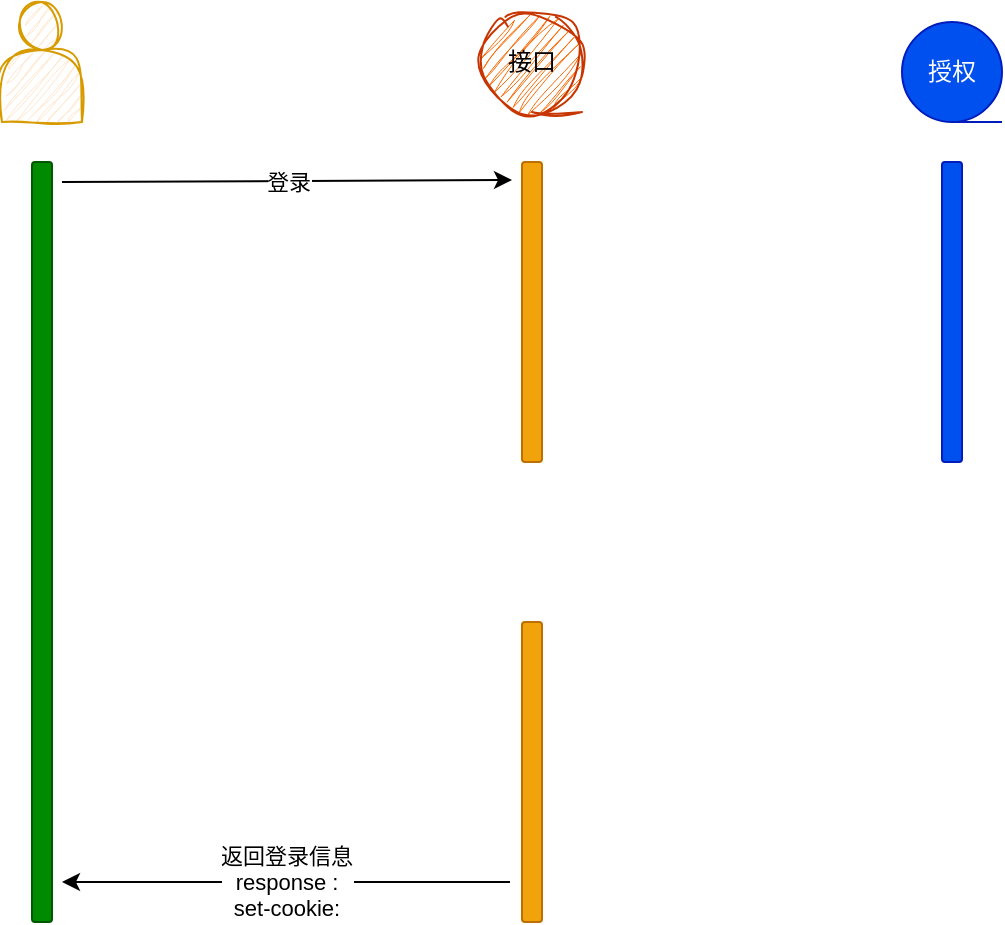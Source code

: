 <mxfile version="23.1.1" type="github">
  <diagram name="第 1 页" id="VUuvQ1qgvpJufilUVMEf">
    <mxGraphModel dx="1813" dy="852" grid="1" gridSize="10" guides="1" tooltips="1" connect="1" arrows="1" fold="1" page="1" pageScale="1" pageWidth="1169" pageHeight="827" math="0" shadow="0">
      <root>
        <mxCell id="0" />
        <mxCell id="1" parent="0" />
        <mxCell id="edZjBlPf1BxKwGKq6yba-1" value="" style="shape=actor;whiteSpace=wrap;html=1;shadow=0;sketch=1;curveFitting=1;jiggle=2;fillColor=#ffe6cc;strokeColor=#d79b00;" vertex="1" parent="1">
          <mxGeometry x="190" y="100" width="40" height="60" as="geometry" />
        </mxCell>
        <mxCell id="edZjBlPf1BxKwGKq6yba-2" value="接口" style="shape=tapeData;whiteSpace=wrap;html=1;perimeter=ellipsePerimeter;fillColor=#fa6800;fontColor=#000000;strokeColor=#C73500;sketch=1;curveFitting=1;jiggle=2;" vertex="1" parent="1">
          <mxGeometry x="430" y="105" width="50" height="50" as="geometry" />
        </mxCell>
        <mxCell id="edZjBlPf1BxKwGKq6yba-4" value="授权" style="shape=tapeData;whiteSpace=wrap;html=1;perimeter=ellipsePerimeter;fillColor=#0050ef;fontColor=#ffffff;strokeColor=#001DBC;" vertex="1" parent="1">
          <mxGeometry x="640" y="110" width="50" height="50" as="geometry" />
        </mxCell>
        <mxCell id="edZjBlPf1BxKwGKq6yba-5" value="" style="rounded=1;whiteSpace=wrap;html=1;fillColor=#008a00;fontColor=#ffffff;strokeColor=#005700;" vertex="1" parent="1">
          <mxGeometry x="205" y="180" width="10" height="380" as="geometry" />
        </mxCell>
        <mxCell id="edZjBlPf1BxKwGKq6yba-6" value="" style="rounded=1;whiteSpace=wrap;html=1;fillColor=#f0a30a;fontColor=#000000;strokeColor=#BD7000;" vertex="1" parent="1">
          <mxGeometry x="450" y="180" width="10" height="150" as="geometry" />
        </mxCell>
        <mxCell id="edZjBlPf1BxKwGKq6yba-8" value="" style="endArrow=classic;html=1;rounded=0;entryX=-0.5;entryY=0.06;entryDx=0;entryDy=0;entryPerimeter=0;" edge="1" parent="1" target="edZjBlPf1BxKwGKq6yba-6">
          <mxGeometry relative="1" as="geometry">
            <mxPoint x="220" y="190" as="sourcePoint" />
            <mxPoint x="320" y="190" as="targetPoint" />
          </mxGeometry>
        </mxCell>
        <mxCell id="edZjBlPf1BxKwGKq6yba-9" value="登录" style="edgeLabel;resizable=0;html=1;align=center;verticalAlign=middle;" connectable="0" vertex="1" parent="edZjBlPf1BxKwGKq6yba-8">
          <mxGeometry relative="1" as="geometry" />
        </mxCell>
        <mxCell id="edZjBlPf1BxKwGKq6yba-10" value="" style="rounded=1;whiteSpace=wrap;html=1;fillColor=#0050ef;fontColor=#ffffff;strokeColor=#001DBC;" vertex="1" parent="1">
          <mxGeometry x="660" y="180" width="10" height="150" as="geometry" />
        </mxCell>
        <mxCell id="edZjBlPf1BxKwGKq6yba-11" value="" style="endArrow=classic;html=1;rounded=0;exitX=-0.6;exitY=0.867;exitDx=0;exitDy=0;exitPerimeter=0;" edge="1" parent="1" source="edZjBlPf1BxKwGKq6yba-13">
          <mxGeometry relative="1" as="geometry">
            <mxPoint x="360" y="540" as="sourcePoint" />
            <mxPoint x="220" y="540" as="targetPoint" />
          </mxGeometry>
        </mxCell>
        <mxCell id="edZjBlPf1BxKwGKq6yba-12" value="返回登录信息&lt;br&gt;response :&lt;br&gt;set-cookie:" style="edgeLabel;resizable=0;html=1;align=center;verticalAlign=middle;" connectable="0" vertex="1" parent="edZjBlPf1BxKwGKq6yba-11">
          <mxGeometry relative="1" as="geometry" />
        </mxCell>
        <mxCell id="edZjBlPf1BxKwGKq6yba-13" value="" style="rounded=1;whiteSpace=wrap;html=1;fillColor=#f0a30a;fontColor=#000000;strokeColor=#BD7000;" vertex="1" parent="1">
          <mxGeometry x="450" y="410" width="10" height="150" as="geometry" />
        </mxCell>
      </root>
    </mxGraphModel>
  </diagram>
</mxfile>
